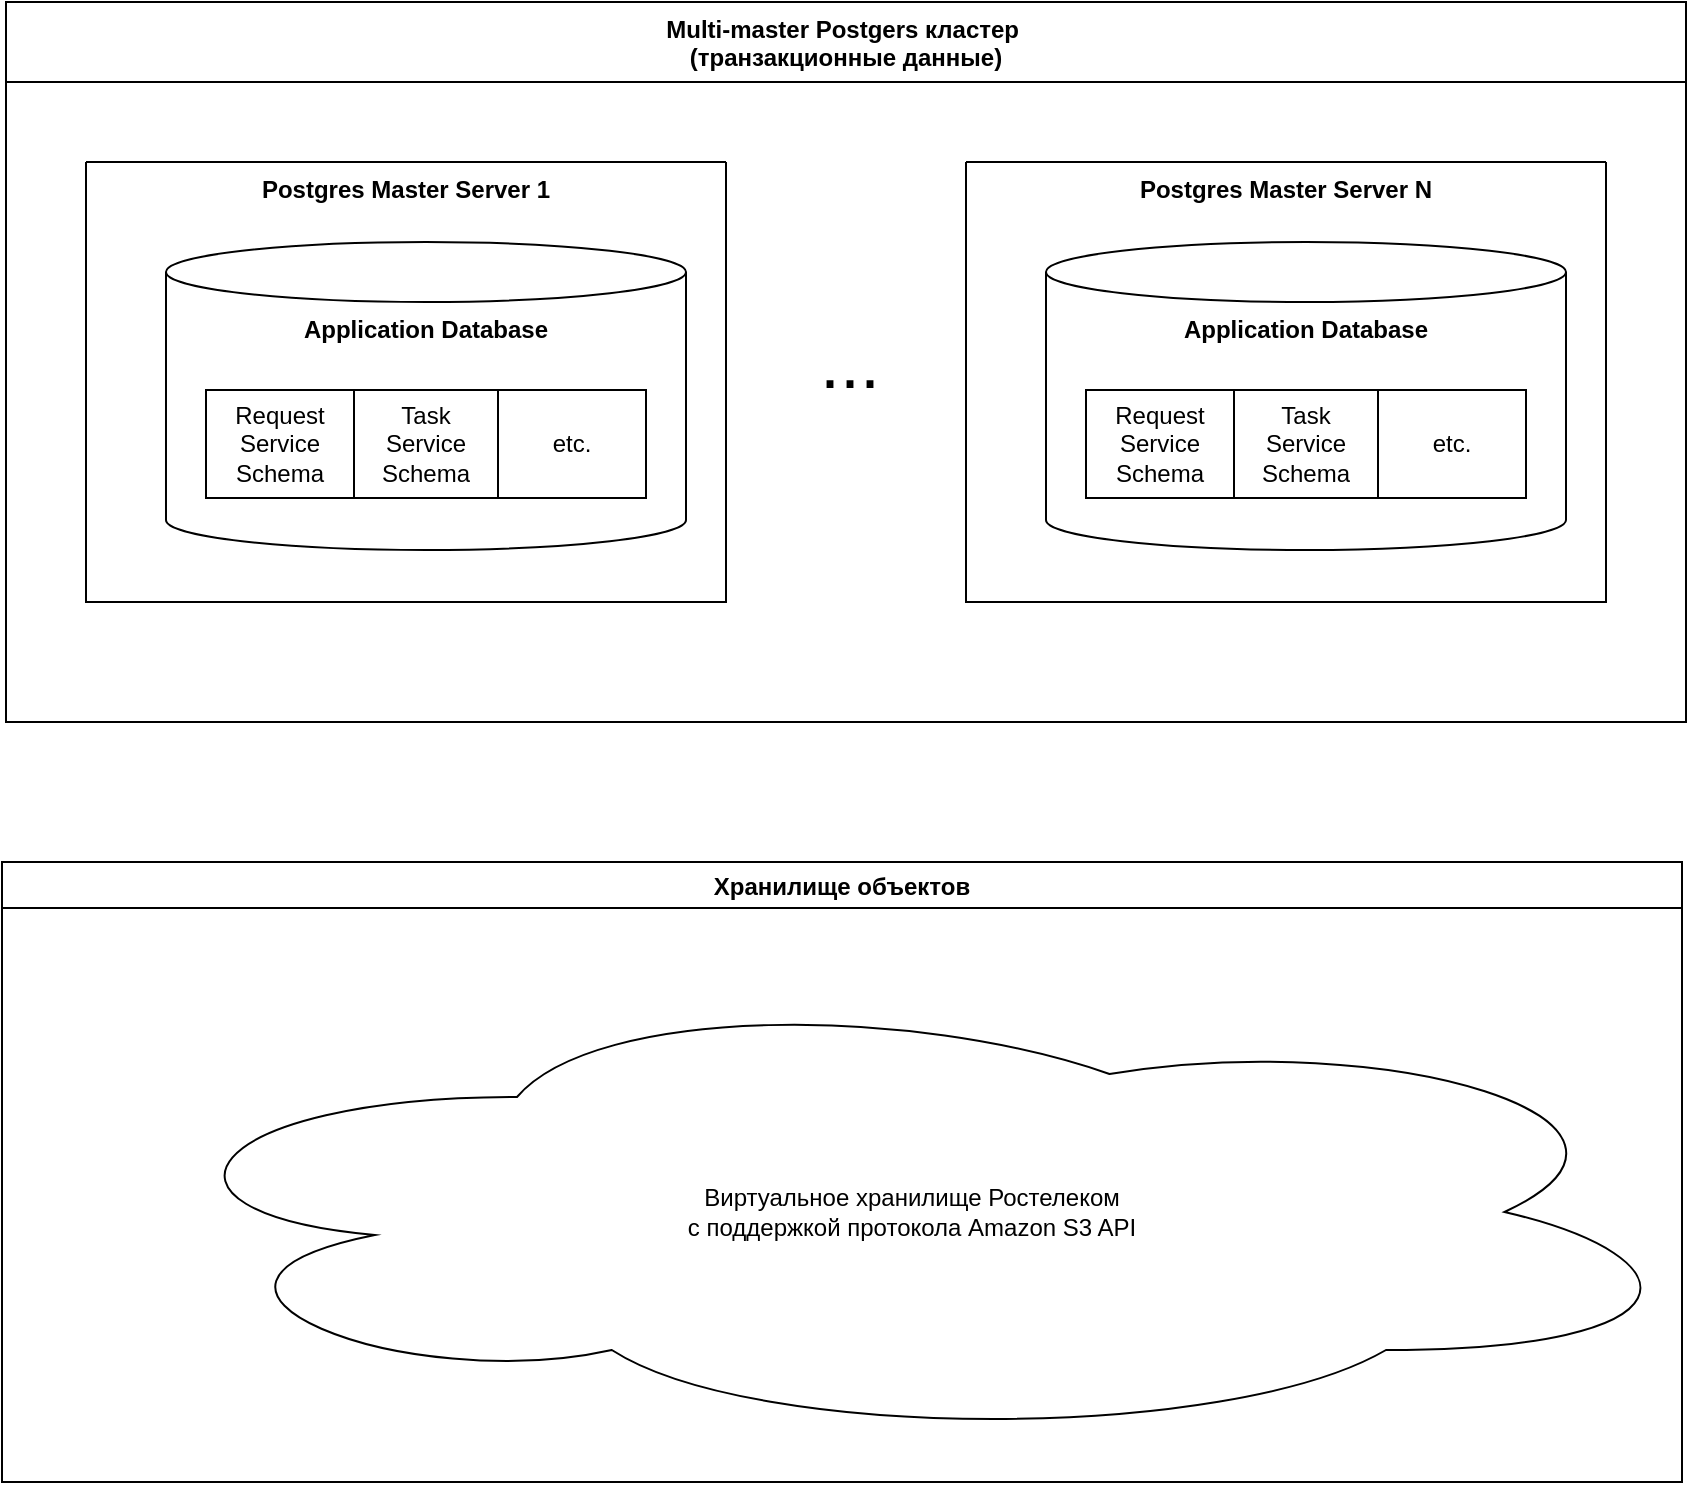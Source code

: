 <mxfile version="20.3.0" type="device"><diagram id="WKWWTNUs8QjZlTcMroBK" name="Страница 1"><mxGraphModel dx="1422" dy="864" grid="1" gridSize="10" guides="1" tooltips="1" connect="1" arrows="1" fold="1" page="1" pageScale="1" pageWidth="1169" pageHeight="827" math="0" shadow="0"><root><mxCell id="0"/><mxCell id="1" parent="0"/><mxCell id="eRLc-K7tK1UtQw4GLNCL-52" value="Multi-master Postgers кластер &#10;(транзакционные данные)" style="swimlane;fillColor=none;startSize=40;collapsible=0;" parent="1" vertex="1"><mxGeometry x="42" y="50" width="840" height="360" as="geometry"><mxRectangle x="410" y="240" width="220" height="40" as="alternateBounds"/></mxGeometry></mxCell><mxCell id="eRLc-K7tK1UtQw4GLNCL-53" value="Postgres Master Server 1" style="swimlane;startSize=0;fillColor=none;verticalAlign=top;expand=1;collapsible=0;" parent="eRLc-K7tK1UtQw4GLNCL-52" vertex="1"><mxGeometry x="40" y="80" width="320" height="220" as="geometry"/></mxCell><mxCell id="eRLc-K7tK1UtQw4GLNCL-54" value="Application Database" style="shape=cylinder3;whiteSpace=wrap;html=1;boundedLbl=1;backgroundOutline=1;size=15;fillColor=none;verticalAlign=top;fontStyle=1" parent="eRLc-K7tK1UtQw4GLNCL-53" vertex="1"><mxGeometry x="40" y="40" width="260" height="154" as="geometry"/></mxCell><mxCell id="eRLc-K7tK1UtQw4GLNCL-55" value="" style="shape=table;html=1;whiteSpace=wrap;startSize=0;container=1;collapsible=0;childLayout=tableLayout;fillColor=none;" parent="eRLc-K7tK1UtQw4GLNCL-53" vertex="1"><mxGeometry x="60" y="114" width="220" height="54" as="geometry"/></mxCell><mxCell id="eRLc-K7tK1UtQw4GLNCL-56" value="" style="shape=tableRow;horizontal=0;startSize=0;swimlaneHead=0;swimlaneBody=0;top=0;left=0;bottom=0;right=0;collapsible=0;dropTarget=0;fillColor=none;points=[[0,0.5],[1,0.5]];portConstraint=eastwest;" parent="eRLc-K7tK1UtQw4GLNCL-55" vertex="1"><mxGeometry width="220" height="54" as="geometry"/></mxCell><mxCell id="eRLc-K7tK1UtQw4GLNCL-57" value="Request Service&lt;br&gt;Schema" style="shape=partialRectangle;html=1;whiteSpace=wrap;connectable=0;fillColor=none;top=0;left=0;bottom=0;right=0;overflow=hidden;" parent="eRLc-K7tK1UtQw4GLNCL-56" vertex="1"><mxGeometry width="74" height="54" as="geometry"><mxRectangle width="74" height="54" as="alternateBounds"/></mxGeometry></mxCell><mxCell id="eRLc-K7tK1UtQw4GLNCL-58" value="Task &lt;br&gt;Service&lt;br&gt;Schema" style="shape=partialRectangle;html=1;whiteSpace=wrap;connectable=0;fillColor=none;top=0;left=0;bottom=0;right=0;overflow=hidden;" parent="eRLc-K7tK1UtQw4GLNCL-56" vertex="1"><mxGeometry x="74" width="72" height="54" as="geometry"><mxRectangle width="72" height="54" as="alternateBounds"/></mxGeometry></mxCell><mxCell id="eRLc-K7tK1UtQw4GLNCL-59" value="etc." style="shape=partialRectangle;html=1;whiteSpace=wrap;connectable=0;fillColor=none;top=0;left=0;bottom=0;right=0;overflow=hidden;" parent="eRLc-K7tK1UtQw4GLNCL-56" vertex="1"><mxGeometry x="146" width="74" height="54" as="geometry"><mxRectangle width="74" height="54" as="alternateBounds"/></mxGeometry></mxCell><mxCell id="eRLc-K7tK1UtQw4GLNCL-60" value="Postgres Master Server N" style="swimlane;startSize=0;fillColor=none;verticalAlign=top;expand=0;collapsible=0;" parent="eRLc-K7tK1UtQw4GLNCL-52" vertex="1"><mxGeometry x="480" y="80" width="320" height="220" as="geometry"/></mxCell><mxCell id="eRLc-K7tK1UtQw4GLNCL-61" value="Application Database" style="shape=cylinder3;whiteSpace=wrap;html=1;boundedLbl=1;backgroundOutline=1;size=15;fillColor=none;verticalAlign=top;fontStyle=1" parent="eRLc-K7tK1UtQw4GLNCL-60" vertex="1"><mxGeometry x="40" y="40" width="260" height="154" as="geometry"/></mxCell><mxCell id="eRLc-K7tK1UtQw4GLNCL-62" value="" style="shape=table;html=1;whiteSpace=wrap;startSize=0;container=1;collapsible=0;childLayout=tableLayout;fillColor=none;" parent="eRLc-K7tK1UtQw4GLNCL-60" vertex="1"><mxGeometry x="60" y="114" width="220" height="54" as="geometry"/></mxCell><mxCell id="eRLc-K7tK1UtQw4GLNCL-63" value="" style="shape=tableRow;horizontal=0;startSize=0;swimlaneHead=0;swimlaneBody=0;top=0;left=0;bottom=0;right=0;collapsible=0;dropTarget=0;fillColor=none;points=[[0,0.5],[1,0.5]];portConstraint=eastwest;" parent="eRLc-K7tK1UtQw4GLNCL-62" vertex="1"><mxGeometry width="220" height="54" as="geometry"/></mxCell><mxCell id="eRLc-K7tK1UtQw4GLNCL-64" value="Request Service&lt;br&gt;Schema" style="shape=partialRectangle;html=1;whiteSpace=wrap;connectable=0;fillColor=none;top=0;left=0;bottom=0;right=0;overflow=hidden;" parent="eRLc-K7tK1UtQw4GLNCL-63" vertex="1"><mxGeometry width="74" height="54" as="geometry"><mxRectangle width="74" height="54" as="alternateBounds"/></mxGeometry></mxCell><mxCell id="eRLc-K7tK1UtQw4GLNCL-65" value="Task &lt;br&gt;Service&lt;br&gt;Schema" style="shape=partialRectangle;html=1;whiteSpace=wrap;connectable=0;fillColor=none;top=0;left=0;bottom=0;right=0;overflow=hidden;" parent="eRLc-K7tK1UtQw4GLNCL-63" vertex="1"><mxGeometry x="74" width="72" height="54" as="geometry"><mxRectangle width="72" height="54" as="alternateBounds"/></mxGeometry></mxCell><mxCell id="eRLc-K7tK1UtQw4GLNCL-66" value="etc." style="shape=partialRectangle;html=1;whiteSpace=wrap;connectable=0;fillColor=none;top=0;left=0;bottom=0;right=0;overflow=hidden;" parent="eRLc-K7tK1UtQw4GLNCL-63" vertex="1"><mxGeometry x="146" width="74" height="54" as="geometry"><mxRectangle width="74" height="54" as="alternateBounds"/></mxGeometry></mxCell><mxCell id="eRLc-K7tK1UtQw4GLNCL-67" value="..." style="text;html=1;strokeColor=none;fillColor=none;align=center;verticalAlign=middle;whiteSpace=wrap;rounded=0;fontSize=36;" parent="eRLc-K7tK1UtQw4GLNCL-52" vertex="1"><mxGeometry x="382" y="160" width="80" height="40" as="geometry"/></mxCell><mxCell id="eRLc-K7tK1UtQw4GLNCL-69" value="Хранилище объектов" style="swimlane;fontSize=12;fillColor=none;collapsible=0;" parent="1" vertex="1"><mxGeometry x="40" y="480" width="840" height="310" as="geometry"/></mxCell><mxCell id="eRLc-K7tK1UtQw4GLNCL-70" value="Виртуальное хранилище Ростелеком &lt;br&gt;с поддержкой протокола Amazon S3 API" style="ellipse;shape=cloud;whiteSpace=wrap;html=1;fontSize=12;fillColor=none;" parent="eRLc-K7tK1UtQw4GLNCL-69" vertex="1"><mxGeometry x="60" y="60" width="790" height="230" as="geometry"/></mxCell></root></mxGraphModel></diagram></mxfile>
